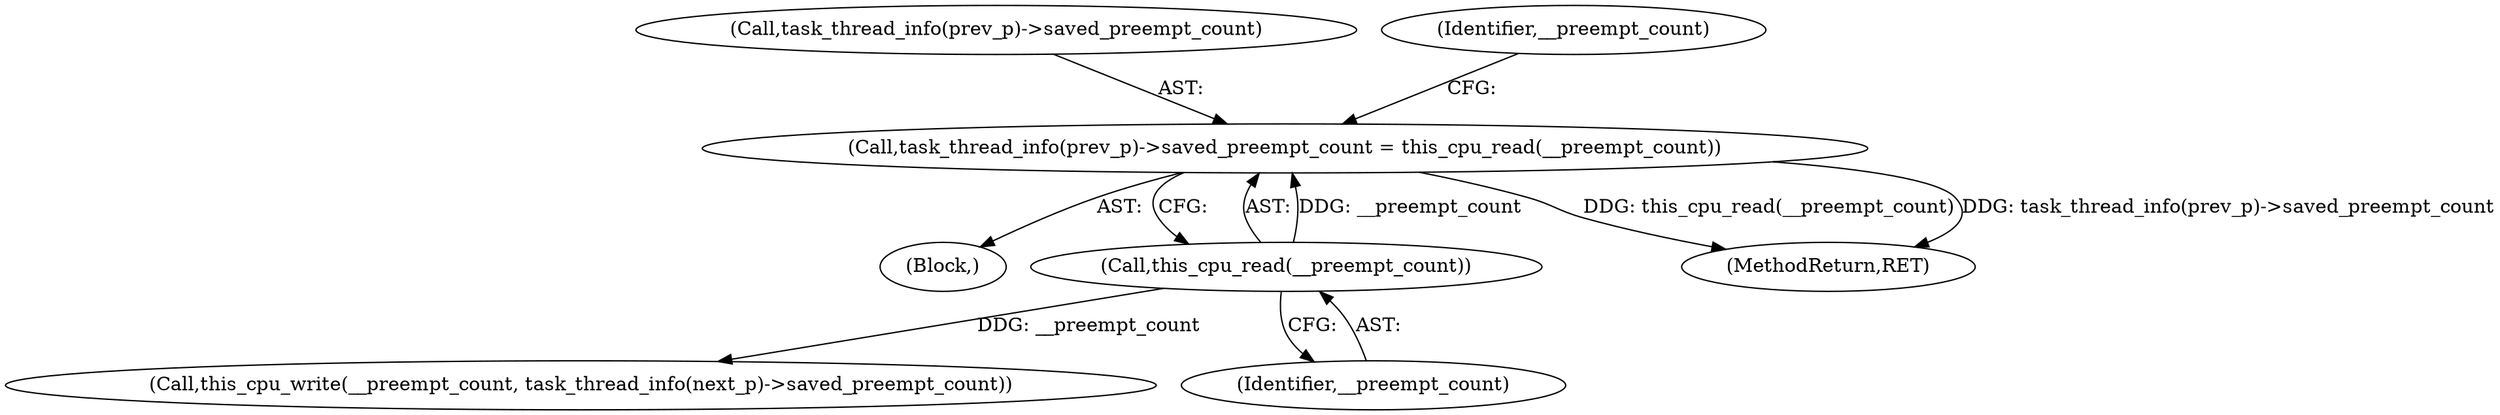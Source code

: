 digraph "0_linux_f647d7c155f069c1a068030255c300663516420e@API" {
"1000293" [label="(Call,task_thread_info(prev_p)->saved_preempt_count = this_cpu_read(__preempt_count))"];
"1000298" [label="(Call,this_cpu_read(__preempt_count))"];
"1000114" [label="(Block,)"];
"1000300" [label="(Call,this_cpu_write(__preempt_count, task_thread_info(next_p)->saved_preempt_count))"];
"1000298" [label="(Call,this_cpu_read(__preempt_count))"];
"1000294" [label="(Call,task_thread_info(prev_p)->saved_preempt_count)"];
"1000299" [label="(Identifier,__preempt_count)"];
"1000293" [label="(Call,task_thread_info(prev_p)->saved_preempt_count = this_cpu_read(__preempt_count))"];
"1000337" [label="(MethodReturn,RET)"];
"1000301" [label="(Identifier,__preempt_count)"];
"1000293" -> "1000114"  [label="AST: "];
"1000293" -> "1000298"  [label="CFG: "];
"1000294" -> "1000293"  [label="AST: "];
"1000298" -> "1000293"  [label="AST: "];
"1000301" -> "1000293"  [label="CFG: "];
"1000293" -> "1000337"  [label="DDG: this_cpu_read(__preempt_count)"];
"1000293" -> "1000337"  [label="DDG: task_thread_info(prev_p)->saved_preempt_count"];
"1000298" -> "1000293"  [label="DDG: __preempt_count"];
"1000298" -> "1000299"  [label="CFG: "];
"1000299" -> "1000298"  [label="AST: "];
"1000298" -> "1000300"  [label="DDG: __preempt_count"];
}
